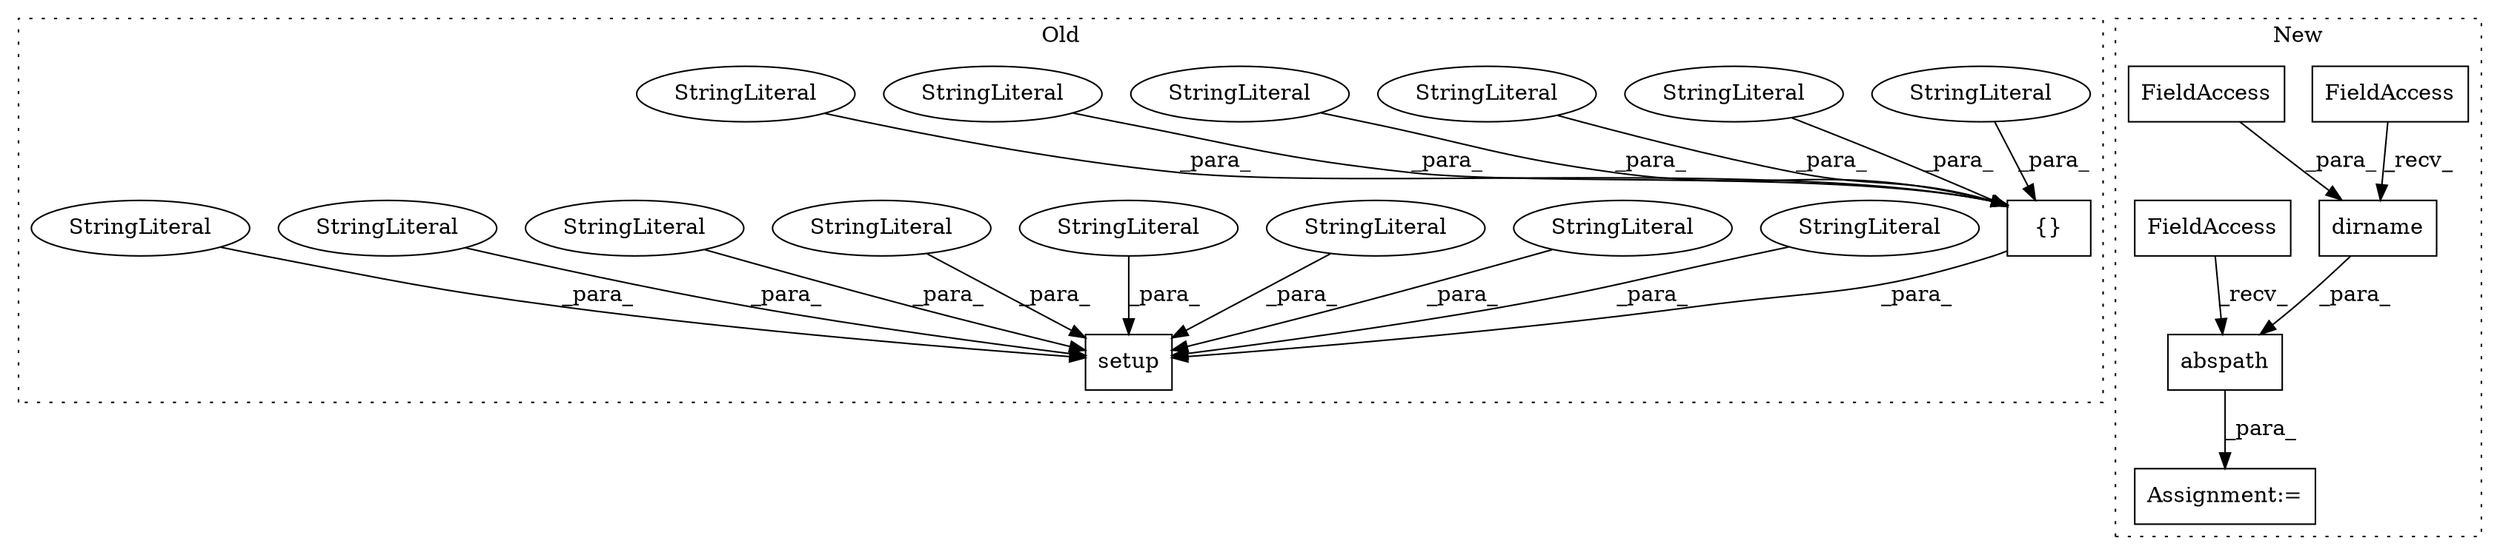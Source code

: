 digraph G {
subgraph cluster0 {
1 [label="setup" a="32" s="83,973" l="6,1" shape="box"];
8 [label="{}" a="4" s="419,486" l="1,1" shape="box"];
9 [label="StringLiteral" a="45" s="459" l="10" shape="ellipse"];
10 [label="StringLiteral" a="45" s="442" l="16" shape="ellipse"];
11 [label="StringLiteral" a="45" s="470" l="16" shape="ellipse"];
12 [label="StringLiteral" a="45" s="420" l="4" shape="ellipse"];
13 [label="StringLiteral" a="45" s="425" l="7" shape="ellipse"];
14 [label="StringLiteral" a="45" s="433" l="8" shape="ellipse"];
15 [label="StringLiteral" a="45" s="233" l="5" shape="ellipse"];
16 [label="StringLiteral" a="45" s="174" l="21" shape="ellipse"];
17 [label="StringLiteral" a="45" s="511" l="7" shape="ellipse"];
18 [label="StringLiteral" a="45" s="89" l="25" shape="ellipse"];
19 [label="StringLiteral" a="45" s="196" l="36" shape="ellipse"];
20 [label="StringLiteral" a="45" s="115" l="7" shape="ellipse"];
21 [label="StringLiteral" a="45" s="239" l="21" shape="ellipse"];
22 [label="StringLiteral" a="45" s="261" l="55" shape="ellipse"];
label = "Old";
style="dotted";
}
subgraph cluster1 {
2 [label="dirname" a="32" s="203,219" l="8,1" shape="box"];
3 [label="FieldAccess" a="22" s="195" l="2" shape="box"];
4 [label="Assignment:=" a="7" s="178" l="1" shape="box"];
5 [label="FieldAccess" a="22" s="211" l="8" shape="box"];
6 [label="abspath" a="32" s="187,220" l="8,1" shape="box"];
7 [label="FieldAccess" a="22" s="179" l="2" shape="box"];
label = "New";
style="dotted";
}
2 -> 6 [label="_para_"];
3 -> 2 [label="_recv_"];
5 -> 2 [label="_para_"];
6 -> 4 [label="_para_"];
7 -> 6 [label="_recv_"];
8 -> 1 [label="_para_"];
9 -> 8 [label="_para_"];
10 -> 8 [label="_para_"];
11 -> 8 [label="_para_"];
12 -> 8 [label="_para_"];
13 -> 8 [label="_para_"];
14 -> 8 [label="_para_"];
15 -> 1 [label="_para_"];
16 -> 1 [label="_para_"];
17 -> 1 [label="_para_"];
18 -> 1 [label="_para_"];
19 -> 1 [label="_para_"];
20 -> 1 [label="_para_"];
21 -> 1 [label="_para_"];
22 -> 1 [label="_para_"];
}